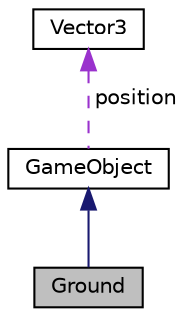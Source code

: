 digraph "Ground"
{
  edge [fontname="Helvetica",fontsize="10",labelfontname="Helvetica",labelfontsize="10"];
  node [fontname="Helvetica",fontsize="10",shape=record];
  Node2 [label="Ground",height=0.2,width=0.4,color="black", fillcolor="grey75", style="filled", fontcolor="black"];
  Node3 -> Node2 [dir="back",color="midnightblue",fontsize="10",style="solid",fontname="Helvetica"];
  Node3 [label="GameObject",height=0.2,width=0.4,color="black", fillcolor="white", style="filled",URL="$class_game_object.html"];
  Node4 -> Node3 [dir="back",color="darkorchid3",fontsize="10",style="dashed",label=" position" ,fontname="Helvetica"];
  Node4 [label="Vector3",height=0.2,width=0.4,color="black", fillcolor="white", style="filled",URL="$class_vector3.html"];
}
